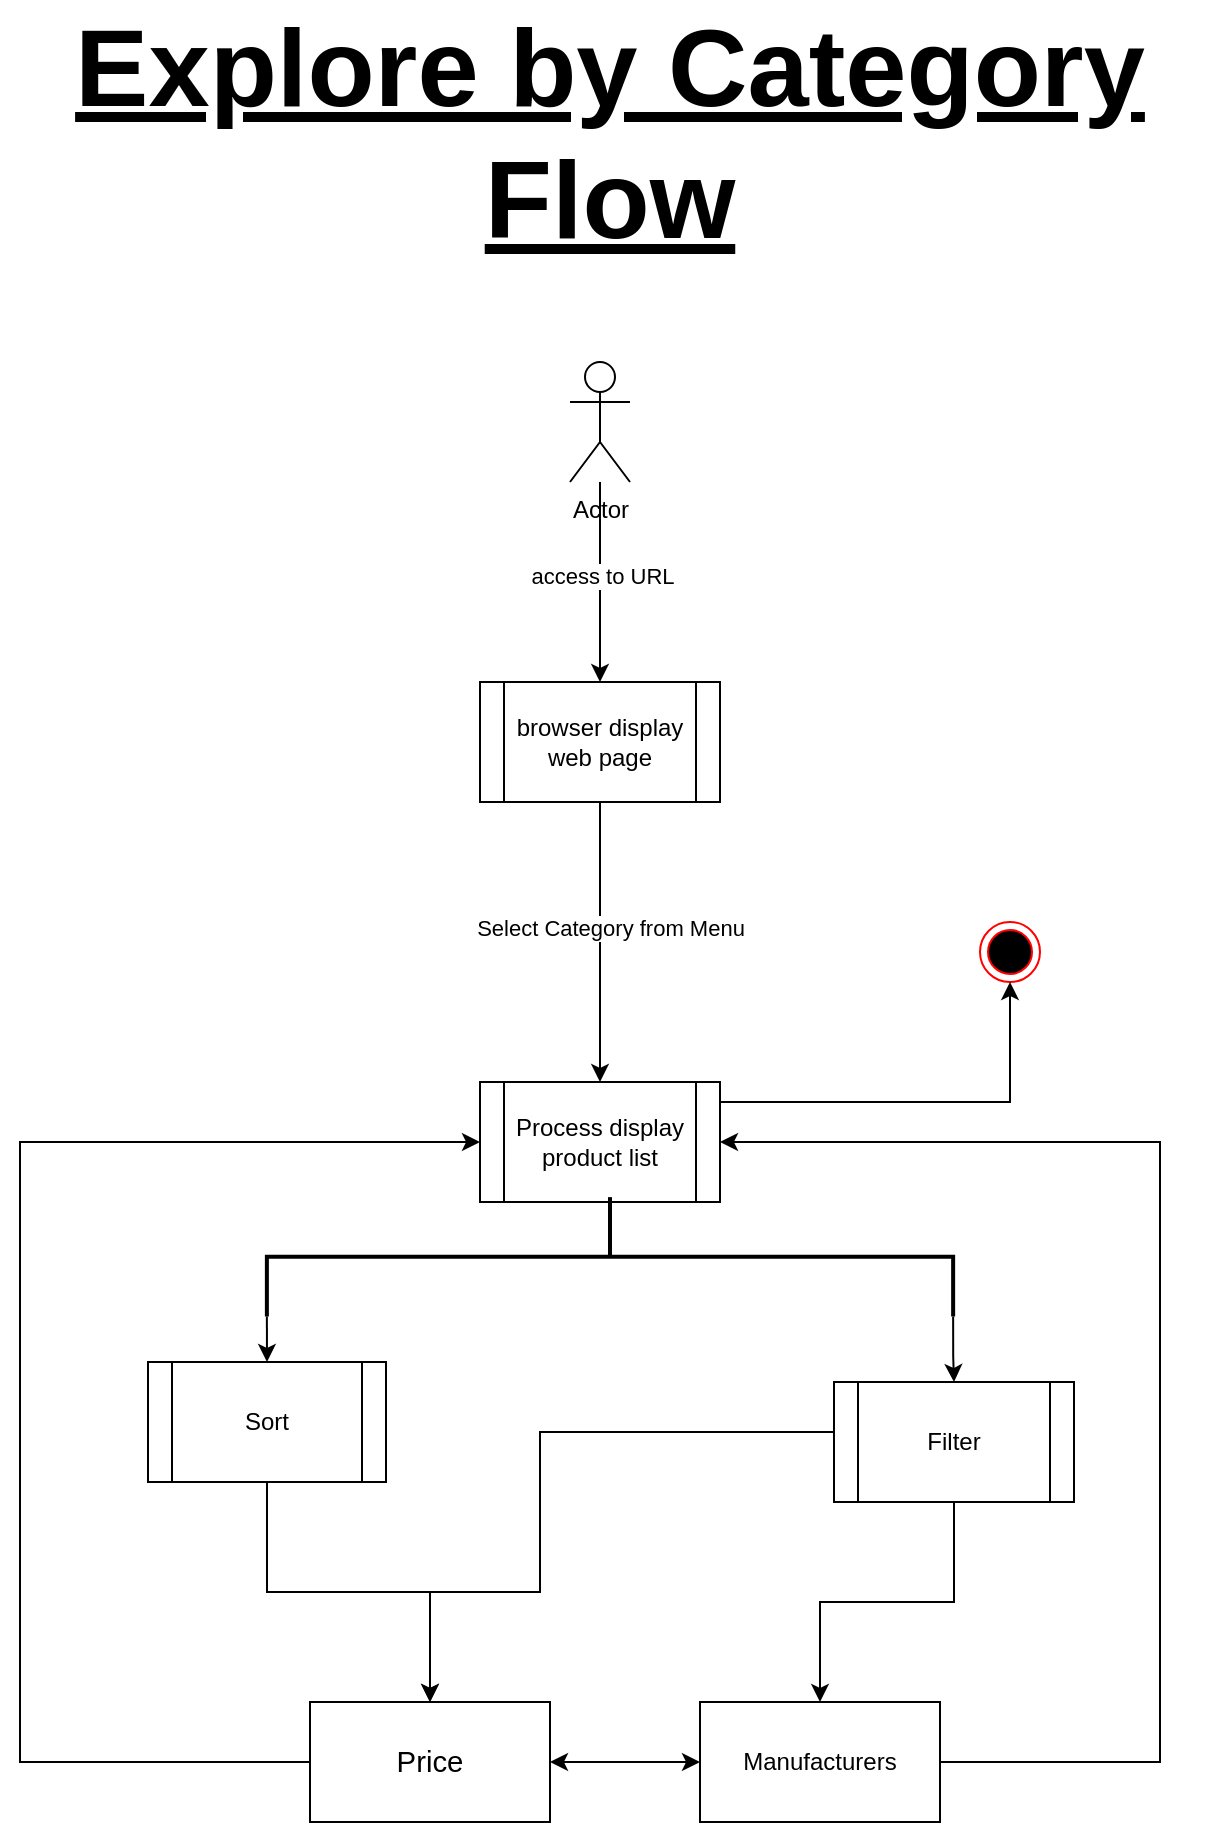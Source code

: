 <mxfile version="28.2.7">
  <diagram name="Page-1" id="suyUSdQwaBHwvn0omxAY">
    <mxGraphModel dx="1546" dy="866" grid="1" gridSize="10" guides="1" tooltips="1" connect="1" arrows="1" fold="1" page="1" pageScale="1" pageWidth="850" pageHeight="1100" math="0" shadow="0">
      <root>
        <mxCell id="0" />
        <mxCell id="1" parent="0" />
        <mxCell id="wXL54Xg1siC7i9zUAI-R-1" value="Actor" style="shape=umlActor;verticalLabelPosition=bottom;verticalAlign=top;html=1;outlineConnect=0;" vertex="1" parent="1">
          <mxGeometry x="435" y="210" width="30" height="60" as="geometry" />
        </mxCell>
        <mxCell id="wXL54Xg1siC7i9zUAI-R-2" value="" style="endArrow=classic;html=1;rounded=0;" edge="1" parent="1" source="wXL54Xg1siC7i9zUAI-R-1" target="wXL54Xg1siC7i9zUAI-R-4">
          <mxGeometry width="50" height="50" relative="1" as="geometry">
            <mxPoint x="205" y="380" as="sourcePoint" />
            <mxPoint x="405" y="330" as="targetPoint" />
          </mxGeometry>
        </mxCell>
        <mxCell id="wXL54Xg1siC7i9zUAI-R-3" value="access to URL" style="edgeLabel;html=1;align=center;verticalAlign=middle;resizable=0;points=[];" vertex="1" connectable="0" parent="wXL54Xg1siC7i9zUAI-R-2">
          <mxGeometry x="-0.07" y="1" relative="1" as="geometry">
            <mxPoint as="offset" />
          </mxGeometry>
        </mxCell>
        <mxCell id="wXL54Xg1siC7i9zUAI-R-4" value="browser display web page" style="shape=process;whiteSpace=wrap;html=1;backgroundOutline=1;" vertex="1" parent="1">
          <mxGeometry x="390" y="370" width="120" height="60" as="geometry" />
        </mxCell>
        <mxCell id="wXL54Xg1siC7i9zUAI-R-6" value="" style="endArrow=classic;html=1;rounded=0;exitX=0.5;exitY=1;exitDx=0;exitDy=0;entryX=0.5;entryY=0;entryDx=0;entryDy=0;" edge="1" parent="1" source="wXL54Xg1siC7i9zUAI-R-4" target="wXL54Xg1siC7i9zUAI-R-18">
          <mxGeometry width="50" height="50" relative="1" as="geometry">
            <mxPoint x="735" y="330" as="sourcePoint" />
            <mxPoint x="450" y="560" as="targetPoint" />
            <Array as="points" />
          </mxGeometry>
        </mxCell>
        <mxCell id="wXL54Xg1siC7i9zUAI-R-7" value="Select Category from Menu" style="edgeLabel;html=1;align=center;verticalAlign=middle;resizable=0;points=[];" vertex="1" connectable="0" parent="wXL54Xg1siC7i9zUAI-R-6">
          <mxGeometry x="-0.363" y="-2" relative="1" as="geometry">
            <mxPoint x="7" y="18" as="offset" />
          </mxGeometry>
        </mxCell>
        <mxCell id="wXL54Xg1siC7i9zUAI-R-8" value="Explore by Category Flow" style="text;html=1;whiteSpace=wrap;strokeColor=none;fillColor=none;align=center;verticalAlign=middle;rounded=0;fontSize=55;fontStyle=5" vertex="1" parent="1">
          <mxGeometry x="150" y="50" width="610" height="90" as="geometry" />
        </mxCell>
        <mxCell id="wXL54Xg1siC7i9zUAI-R-9" value="" style="ellipse;html=1;shape=endState;fillColor=#000000;strokeColor=#ff0000;" vertex="1" parent="1">
          <mxGeometry x="640" y="490" width="30" height="30" as="geometry" />
        </mxCell>
        <mxCell id="wXL54Xg1siC7i9zUAI-R-35" style="edgeStyle=orthogonalEdgeStyle;rounded=0;orthogonalLoop=1;jettySize=auto;html=1;" edge="1" parent="1" source="wXL54Xg1siC7i9zUAI-R-18" target="wXL54Xg1siC7i9zUAI-R-9">
          <mxGeometry relative="1" as="geometry">
            <Array as="points">
              <mxPoint x="655" y="580" />
            </Array>
          </mxGeometry>
        </mxCell>
        <mxCell id="wXL54Xg1siC7i9zUAI-R-18" value="Process display product list" style="shape=process;whiteSpace=wrap;html=1;backgroundOutline=1;" vertex="1" parent="1">
          <mxGeometry x="390" y="570" width="120" height="60" as="geometry" />
        </mxCell>
        <mxCell id="wXL54Xg1siC7i9zUAI-R-25" style="edgeStyle=orthogonalEdgeStyle;rounded=0;orthogonalLoop=1;jettySize=auto;html=1;exitX=1;exitY=0;exitDx=0;exitDy=0;exitPerimeter=0;" edge="1" parent="1" source="wXL54Xg1siC7i9zUAI-R-19" target="wXL54Xg1siC7i9zUAI-R-24">
          <mxGeometry relative="1" as="geometry" />
        </mxCell>
        <mxCell id="wXL54Xg1siC7i9zUAI-R-26" style="edgeStyle=orthogonalEdgeStyle;rounded=0;orthogonalLoop=1;jettySize=auto;html=1;exitX=1;exitY=1;exitDx=0;exitDy=0;exitPerimeter=0;entryX=0.5;entryY=0;entryDx=0;entryDy=0;" edge="1" parent="1" source="wXL54Xg1siC7i9zUAI-R-19" target="wXL54Xg1siC7i9zUAI-R-23">
          <mxGeometry relative="1" as="geometry" />
        </mxCell>
        <mxCell id="wXL54Xg1siC7i9zUAI-R-19" value="" style="strokeWidth=2;html=1;shape=mxgraph.flowchart.annotation_2;align=left;labelPosition=right;pointerEvents=1;rotation=90;" vertex="1" parent="1">
          <mxGeometry x="425.16" y="485.84" width="59.69" height="343.13" as="geometry" />
        </mxCell>
        <mxCell id="wXL54Xg1siC7i9zUAI-R-30" style="edgeStyle=orthogonalEdgeStyle;rounded=0;orthogonalLoop=1;jettySize=auto;html=1;entryX=0.5;entryY=0;entryDx=0;entryDy=0;" edge="1" parent="1" source="wXL54Xg1siC7i9zUAI-R-23" target="wXL54Xg1siC7i9zUAI-R-27">
          <mxGeometry relative="1" as="geometry" />
        </mxCell>
        <mxCell id="wXL54Xg1siC7i9zUAI-R-23" value="Sort" style="shape=process;whiteSpace=wrap;html=1;backgroundOutline=1;" vertex="1" parent="1">
          <mxGeometry x="224" y="710" width="119" height="60" as="geometry" />
        </mxCell>
        <mxCell id="wXL54Xg1siC7i9zUAI-R-31" style="edgeStyle=orthogonalEdgeStyle;rounded=0;orthogonalLoop=1;jettySize=auto;html=1;entryX=0.5;entryY=0;entryDx=0;entryDy=0;exitX=0.5;exitY=1;exitDx=0;exitDy=0;" edge="1" parent="1" source="wXL54Xg1siC7i9zUAI-R-24" target="wXL54Xg1siC7i9zUAI-R-28">
          <mxGeometry relative="1" as="geometry">
            <mxPoint x="450" y="820" as="sourcePoint" />
          </mxGeometry>
        </mxCell>
        <mxCell id="wXL54Xg1siC7i9zUAI-R-32" style="edgeStyle=orthogonalEdgeStyle;rounded=0;orthogonalLoop=1;jettySize=auto;html=1;entryX=0.5;entryY=0;entryDx=0;entryDy=0;exitX=0;exitY=0.5;exitDx=0;exitDy=0;" edge="1" parent="1" source="wXL54Xg1siC7i9zUAI-R-24" target="wXL54Xg1siC7i9zUAI-R-27">
          <mxGeometry relative="1" as="geometry">
            <mxPoint x="567" y="745" as="sourcePoint" />
            <mxPoint x="365" y="875" as="targetPoint" />
            <Array as="points">
              <mxPoint x="567" y="745" />
              <mxPoint x="420" y="745" />
              <mxPoint x="420" y="825" />
              <mxPoint x="365" y="825" />
            </Array>
          </mxGeometry>
        </mxCell>
        <mxCell id="wXL54Xg1siC7i9zUAI-R-24" value="Filter" style="shape=process;whiteSpace=wrap;html=1;backgroundOutline=1;" vertex="1" parent="1">
          <mxGeometry x="567" y="720" width="120" height="60" as="geometry" />
        </mxCell>
        <mxCell id="wXL54Xg1siC7i9zUAI-R-33" style="edgeStyle=orthogonalEdgeStyle;rounded=0;orthogonalLoop=1;jettySize=auto;html=1;exitX=0;exitY=0.5;exitDx=0;exitDy=0;entryX=0;entryY=0.5;entryDx=0;entryDy=0;" edge="1" parent="1" source="wXL54Xg1siC7i9zUAI-R-27" target="wXL54Xg1siC7i9zUAI-R-18">
          <mxGeometry relative="1" as="geometry">
            <Array as="points">
              <mxPoint x="160" y="910" />
              <mxPoint x="160" y="600" />
            </Array>
          </mxGeometry>
        </mxCell>
        <mxCell id="wXL54Xg1siC7i9zUAI-R-27" value="&lt;span id=&quot;docs-internal-guid-4c7af6d2-7fff-b0e0-37aa-14c863ab8363&quot;&gt;&lt;span style=&quot;font-size: 11pt; font-family: Arial, sans-serif; color: rgb(0, 0, 0); background-color: transparent; font-variant-numeric: normal; font-variant-east-asian: normal; font-variant-alternates: normal; font-variant-position: normal; font-variant-emoji: normal; vertical-align: baseline; white-space-collapse: preserve;&quot;&gt;Price&lt;/span&gt;&lt;/span&gt;" style="rounded=0;whiteSpace=wrap;html=1;" vertex="1" parent="1">
          <mxGeometry x="305" y="880" width="120" height="60" as="geometry" />
        </mxCell>
        <mxCell id="wXL54Xg1siC7i9zUAI-R-34" style="edgeStyle=orthogonalEdgeStyle;rounded=0;orthogonalLoop=1;jettySize=auto;html=1;entryX=1;entryY=0.5;entryDx=0;entryDy=0;" edge="1" parent="1" source="wXL54Xg1siC7i9zUAI-R-28" target="wXL54Xg1siC7i9zUAI-R-18">
          <mxGeometry relative="1" as="geometry">
            <Array as="points">
              <mxPoint x="730" y="910" />
              <mxPoint x="730" y="600" />
            </Array>
          </mxGeometry>
        </mxCell>
        <mxCell id="wXL54Xg1siC7i9zUAI-R-28" value="Manufacturers" style="rounded=0;whiteSpace=wrap;html=1;" vertex="1" parent="1">
          <mxGeometry x="500" y="880" width="120" height="60" as="geometry" />
        </mxCell>
        <mxCell id="wXL54Xg1siC7i9zUAI-R-38" value="" style="endArrow=classic;startArrow=classic;html=1;rounded=0;entryX=0;entryY=0.5;entryDx=0;entryDy=0;exitX=1;exitY=0.5;exitDx=0;exitDy=0;" edge="1" parent="1" source="wXL54Xg1siC7i9zUAI-R-27" target="wXL54Xg1siC7i9zUAI-R-28">
          <mxGeometry width="50" height="50" relative="1" as="geometry">
            <mxPoint x="420" y="1040" as="sourcePoint" />
            <mxPoint x="470" y="990" as="targetPoint" />
          </mxGeometry>
        </mxCell>
      </root>
    </mxGraphModel>
  </diagram>
</mxfile>
